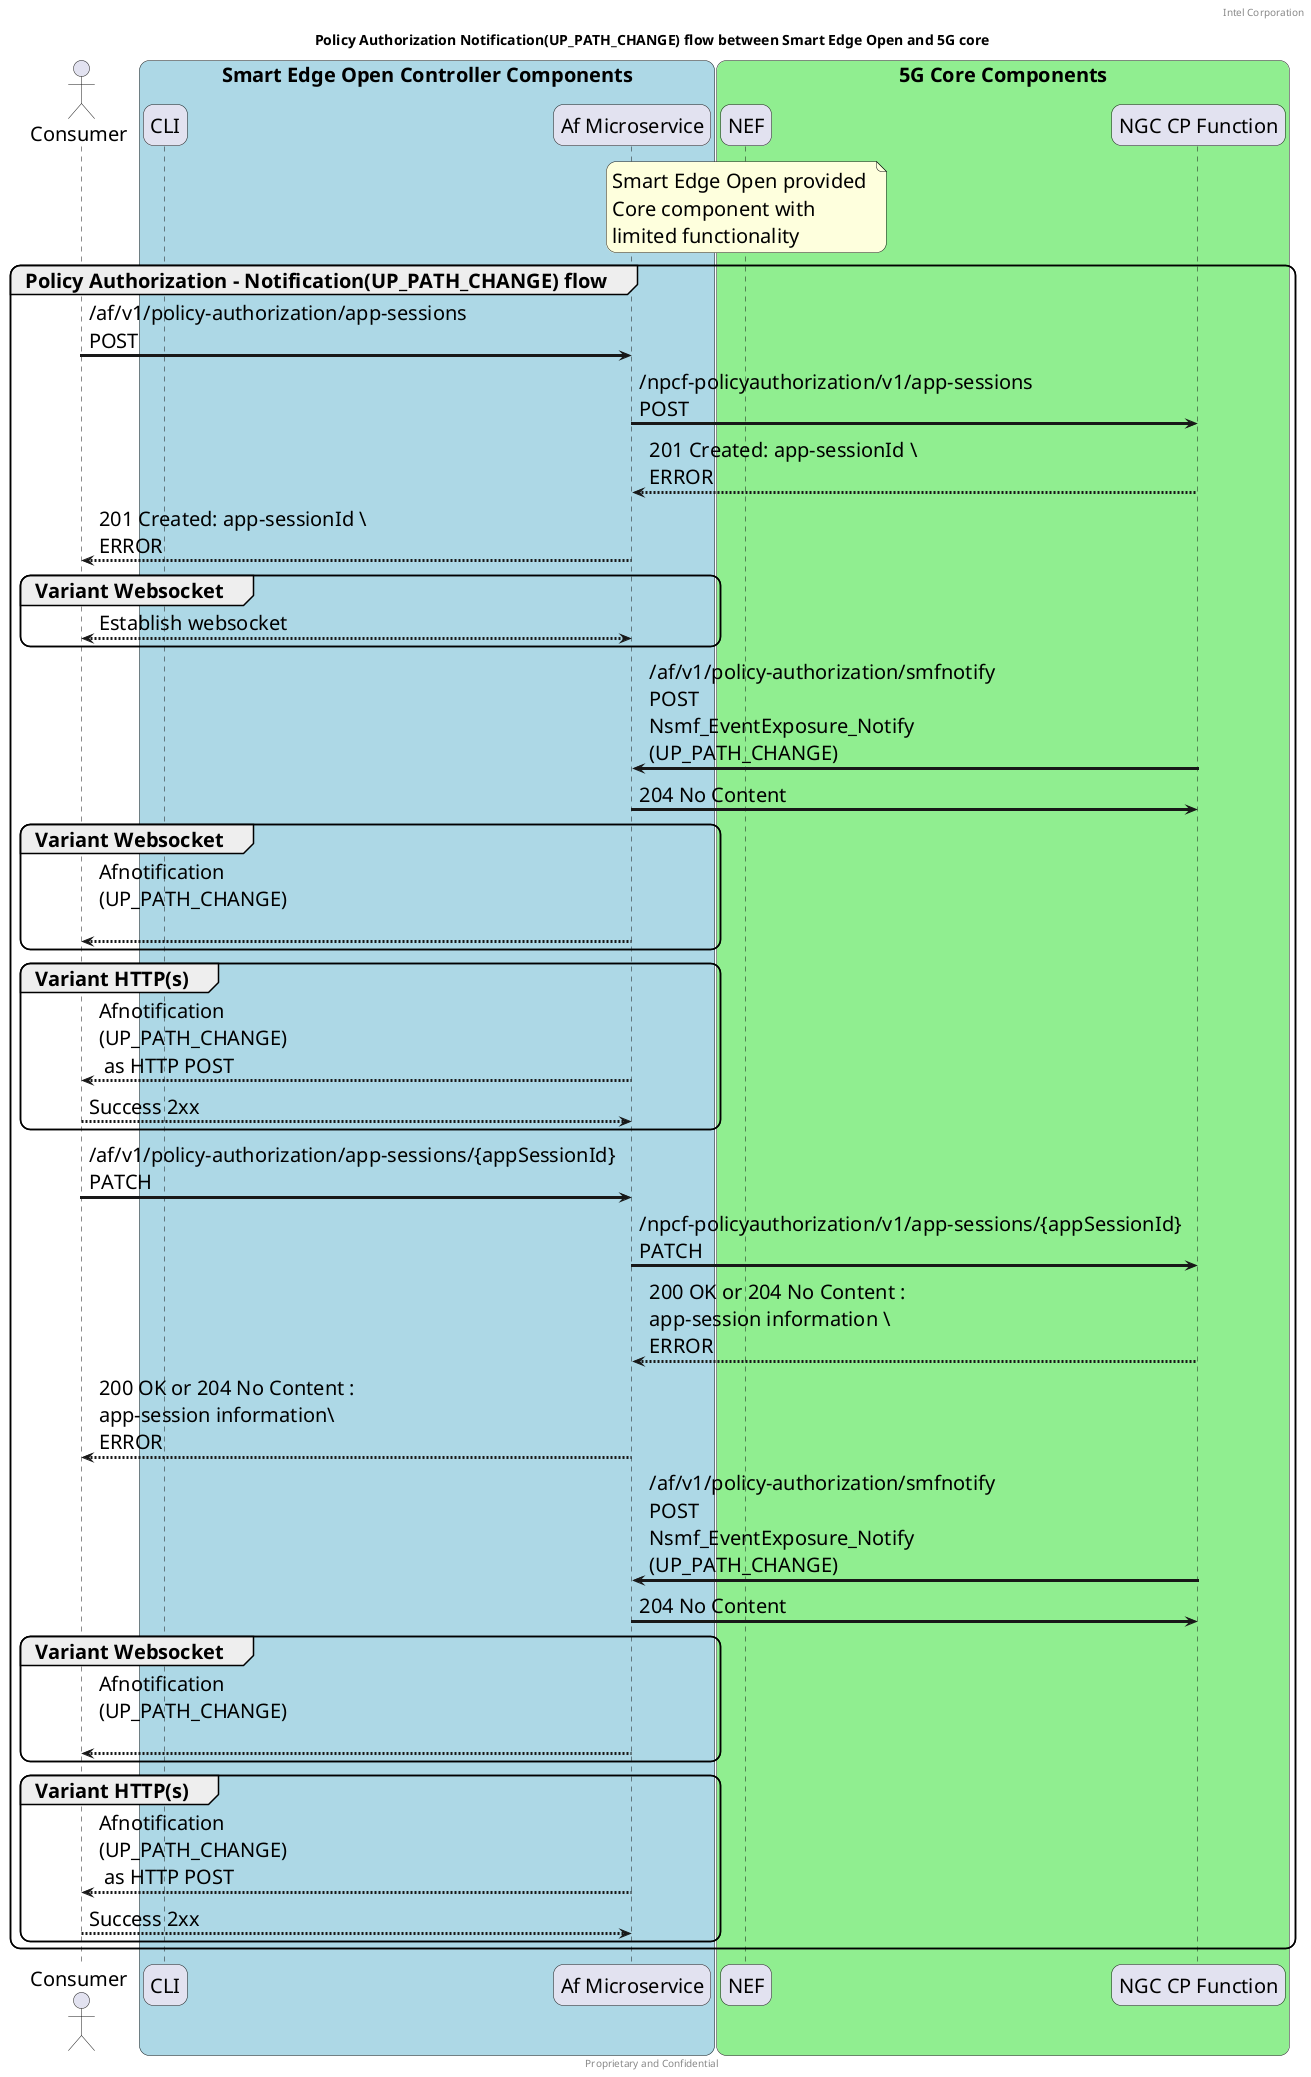 @startuml
/' SPDX-License-Identifier: Apache-2.0
   Copyright (c) 2020 Intel Corporation
'/
skinparam monochrome false
skinparam roundcorner 20
skinparam defaultFontName "Intel Clear"
skinparam defaultFontSize 20
skinparam maxmessagesize 300
skinparam sequenceArrowThickness 3

header Intel Corporation
footer Proprietary and Confidential

title Policy Authorization Notification(UP_PATH_CHANGE) flow between Smart Edge Open and 5G core


actor "Consumer" as user
participant "CLI" as CLI 
participant "Af Microservice" as AF 
participant "NEF" as NEF
participant "NGC CP Function" as 5GC

box "Smart Edge Open Controller Components" #LightBlue
	participant CLI
    participant AF
end box

box "5G Core Components" #LightGreen
	participant NEF
    participant 5GC
    note over NEF 
        Smart Edge Open provided 
        Core component with 
        limited functionality
    end note    

end box

group Policy Authorization - Notification(UP_PATH_CHANGE) flow

    user -> AF : /af/v1/policy-authorization/app-sessions POST
    AF -> 5GC : /npcf-policyauthorization/v1/app-sessions POST

    5GC --> AF : 201 Created: app-sessionId \ ERROR 
    AF --> user : 201 Created: app-sessionId \ ERROR 
    group Variant Websocket
    user <--> AF: Establish websocket
    end
    5GC -> AF: /af/v1/policy-authorization/smfnotify POST\nNsmf_EventExposure_Notify\n(UP_PATH_CHANGE)
    AF -> 5GC: 204 No Content
    group Variant Websocket
    AF --> user: Afnotification (UP_PATH_CHANGE)\n
    end

    group Variant HTTP(s)
    AF --> user: Afnotification (UP_PATH_CHANGE)\n as HTTP POST
    user --> AF: Success 2xx
    end

    user -> AF : /af/v1/policy-authorization/app-sessions/{appSessionId} PATCH
    AF -> 5GC : /npcf-policyauthorization/v1/app-sessions/{appSessionId} PATCH

    5GC --> AF : 200 OK or 204 No Content : app-session information \ ERROR 
    AF --> user : 200 OK or 204 No Content : app-session information\ ERROR 
    
    5GC -> AF: /af/v1/policy-authorization/smfnotify POST\nNsmf_EventExposure_Notify\n(UP_PATH_CHANGE)
    AF -> 5GC: 204 No Content
    group Variant Websocket
    AF --> user: Afnotification (UP_PATH_CHANGE)\n
    end

    group Variant HTTP(s)
    AF --> user: Afnotification (UP_PATH_CHANGE)\n as HTTP POST
    user --> AF: Success 2xx
    end


end
@enduml